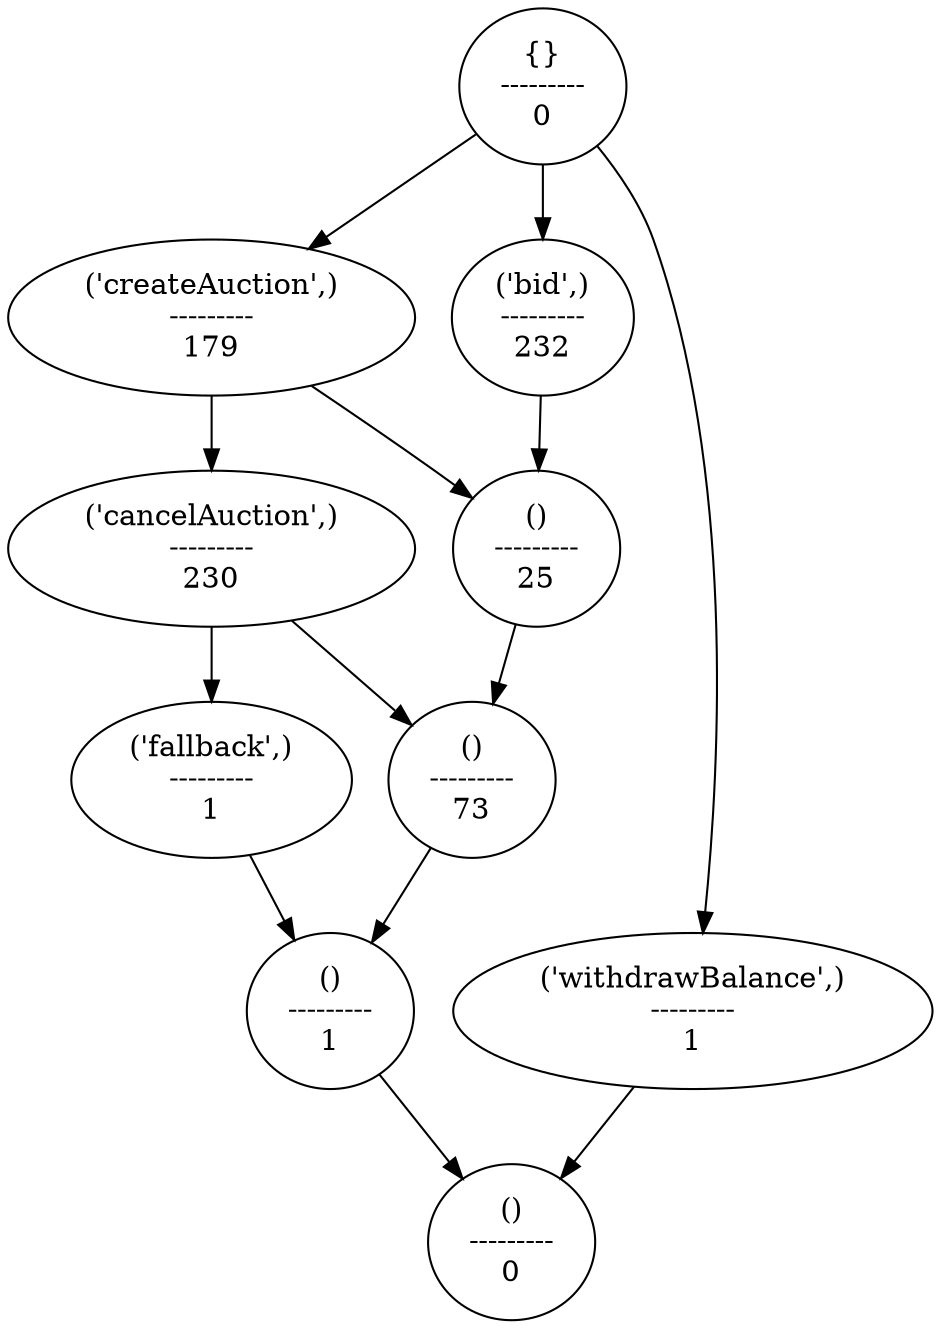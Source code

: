 strict digraph  {
"{}\n---------\n0";
"('createAuction',)\n---------\n179";
"('cancelAuction',)\n---------\n230";
"()\n---------\n73";
"()\n---------\n1";
"()\n---------\n0";
"('fallback',)\n---------\n1";
"()\n---------\n25";
"('bid',)\n---------\n232";
"('withdrawBalance',)\n---------\n1";
"{}\n---------\n0" -> "('createAuction',)\n---------\n179";
"{}\n---------\n0" -> "('bid',)\n---------\n232";
"{}\n---------\n0" -> "('withdrawBalance',)\n---------\n1";
"('createAuction',)\n---------\n179" -> "('cancelAuction',)\n---------\n230";
"('createAuction',)\n---------\n179" -> "()\n---------\n25";
"('cancelAuction',)\n---------\n230" -> "()\n---------\n73";
"('cancelAuction',)\n---------\n230" -> "('fallback',)\n---------\n1";
"()\n---------\n73" -> "()\n---------\n1";
"()\n---------\n1" -> "()\n---------\n0";
"('fallback',)\n---------\n1" -> "()\n---------\n1";
"()\n---------\n25" -> "()\n---------\n73";
"('bid',)\n---------\n232" -> "()\n---------\n25";
"('withdrawBalance',)\n---------\n1" -> "()\n---------\n0";
}
